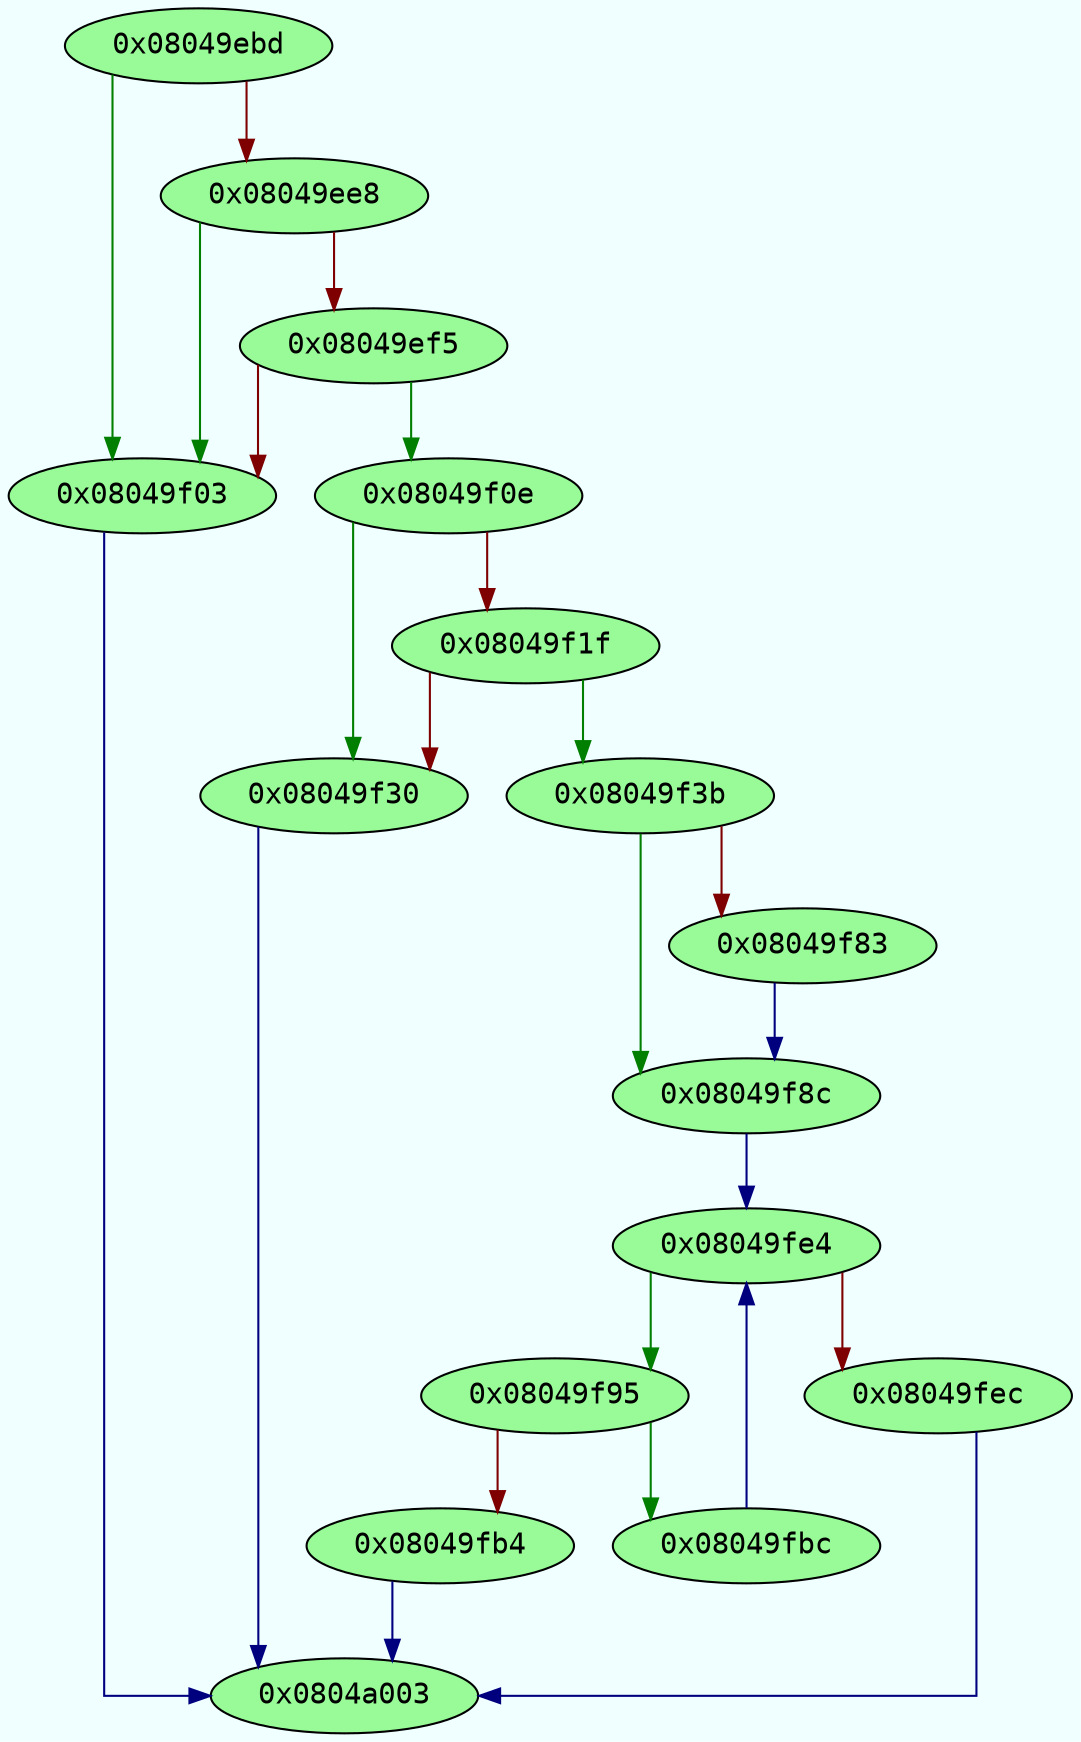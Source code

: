 digraph code {
	graph [bgcolor=azure fontsize=8 fontname="Courier" splines="ortho"];
	node [fillcolor=gray style=filled];
	edge [arrowhead="normal"];
	"0x08049ebd" -> "0x08049f03" [color="#007f00"];
	"0x08049ebd" -> "0x08049ee8" [color="#7f0000"];
	"0x08049ebd" [URL="sym.ncr/0x08049ebd", fillcolor="palegreen",color="black", fontname="Courier",label="0x08049ebd"]
	"0x08049ee8" -> "0x08049f03" [color="#007f00"];
	"0x08049ee8" -> "0x08049ef5" [color="#7f0000"];
	"0x08049ee8" [URL="sym.ncr/0x08049ee8", fillcolor="palegreen",color="black", fontname="Courier",label="0x08049ee8"]
	"0x08049ef5" -> "0x08049f0e" [color="#007f00"];
	"0x08049ef5" -> "0x08049f03" [color="#7f0000"];
	"0x08049ef5" [URL="sym.ncr/0x08049ef5", fillcolor="palegreen",color="black", fontname="Courier",label="0x08049ef5"]
	"0x08049f03" -> "0x0804a003" [color="#00007f"];
	"0x08049f03" [URL="sym.ncr/0x08049f03", fillcolor="palegreen",color="black", fontname="Courier",label="0x08049f03"]
	"0x08049f0e" -> "0x08049f30" [color="#007f00"];
	"0x08049f0e" -> "0x08049f1f" [color="#7f0000"];
	"0x08049f0e" [URL="sym.ncr/0x08049f0e", fillcolor="palegreen",color="black", fontname="Courier",label="0x08049f0e"]
	"0x08049f1f" -> "0x08049f3b" [color="#007f00"];
	"0x08049f1f" -> "0x08049f30" [color="#7f0000"];
	"0x08049f1f" [URL="sym.ncr/0x08049f1f", fillcolor="palegreen",color="black", fontname="Courier",label="0x08049f1f"]
	"0x08049f30" -> "0x0804a003" [color="#00007f"];
	"0x08049f30" [URL="sym.ncr/0x08049f30", fillcolor="palegreen",color="black", fontname="Courier",label="0x08049f30"]
	"0x08049f3b" -> "0x08049f8c" [color="#007f00"];
	"0x08049f3b" -> "0x08049f83" [color="#7f0000"];
	"0x08049f3b" [URL="sym.ncr/0x08049f3b", fillcolor="palegreen",color="black", fontname="Courier",label="0x08049f3b"]
	"0x08049f83" -> "0x08049f8c" [color="#00007f"];
	"0x08049f83" [URL="sym.ncr/0x08049f83", fillcolor="palegreen",color="black", fontname="Courier",label="0x08049f83"]
	"0x08049f8c" -> "0x08049fe4" [color="#00007f"];
	"0x08049f8c" [URL="sym.ncr/0x08049f8c", fillcolor="palegreen",color="black", fontname="Courier",label="0x08049f8c"]
	"0x08049f95" -> "0x08049fbc" [color="#007f00"];
	"0x08049f95" -> "0x08049fb4" [color="#7f0000"];
	"0x08049f95" [URL="sym.ncr/0x08049f95", fillcolor="palegreen",color="black", fontname="Courier",label="0x08049f95"]
	"0x08049fb4" -> "0x0804a003" [color="#00007f"];
	"0x08049fb4" [URL="sym.ncr/0x08049fb4", fillcolor="palegreen",color="black", fontname="Courier",label="0x08049fb4"]
	"0x08049fbc" -> "0x08049fe4" [color="#00007f"];
	"0x08049fbc" [URL="sym.ncr/0x08049fbc", fillcolor="palegreen",color="black", fontname="Courier",label="0x08049fbc"]
	"0x08049fe4" -> "0x08049f95" [color="#007f00"];
	"0x08049fe4" -> "0x08049fec" [color="#7f0000"];
	"0x08049fe4" [URL="sym.ncr/0x08049fe4", fillcolor="palegreen",color="black", fontname="Courier",label="0x08049fe4"]
	"0x08049fec" -> "0x0804a003" [color="#00007f"];
	"0x08049fec" [URL="sym.ncr/0x08049fec", fillcolor="palegreen",color="black", fontname="Courier",label="0x08049fec"]
	"0x0804a003" [URL="sym.ncr/0x0804a003", fillcolor="palegreen",color="black", fontname="Courier",label="0x0804a003"]
}
